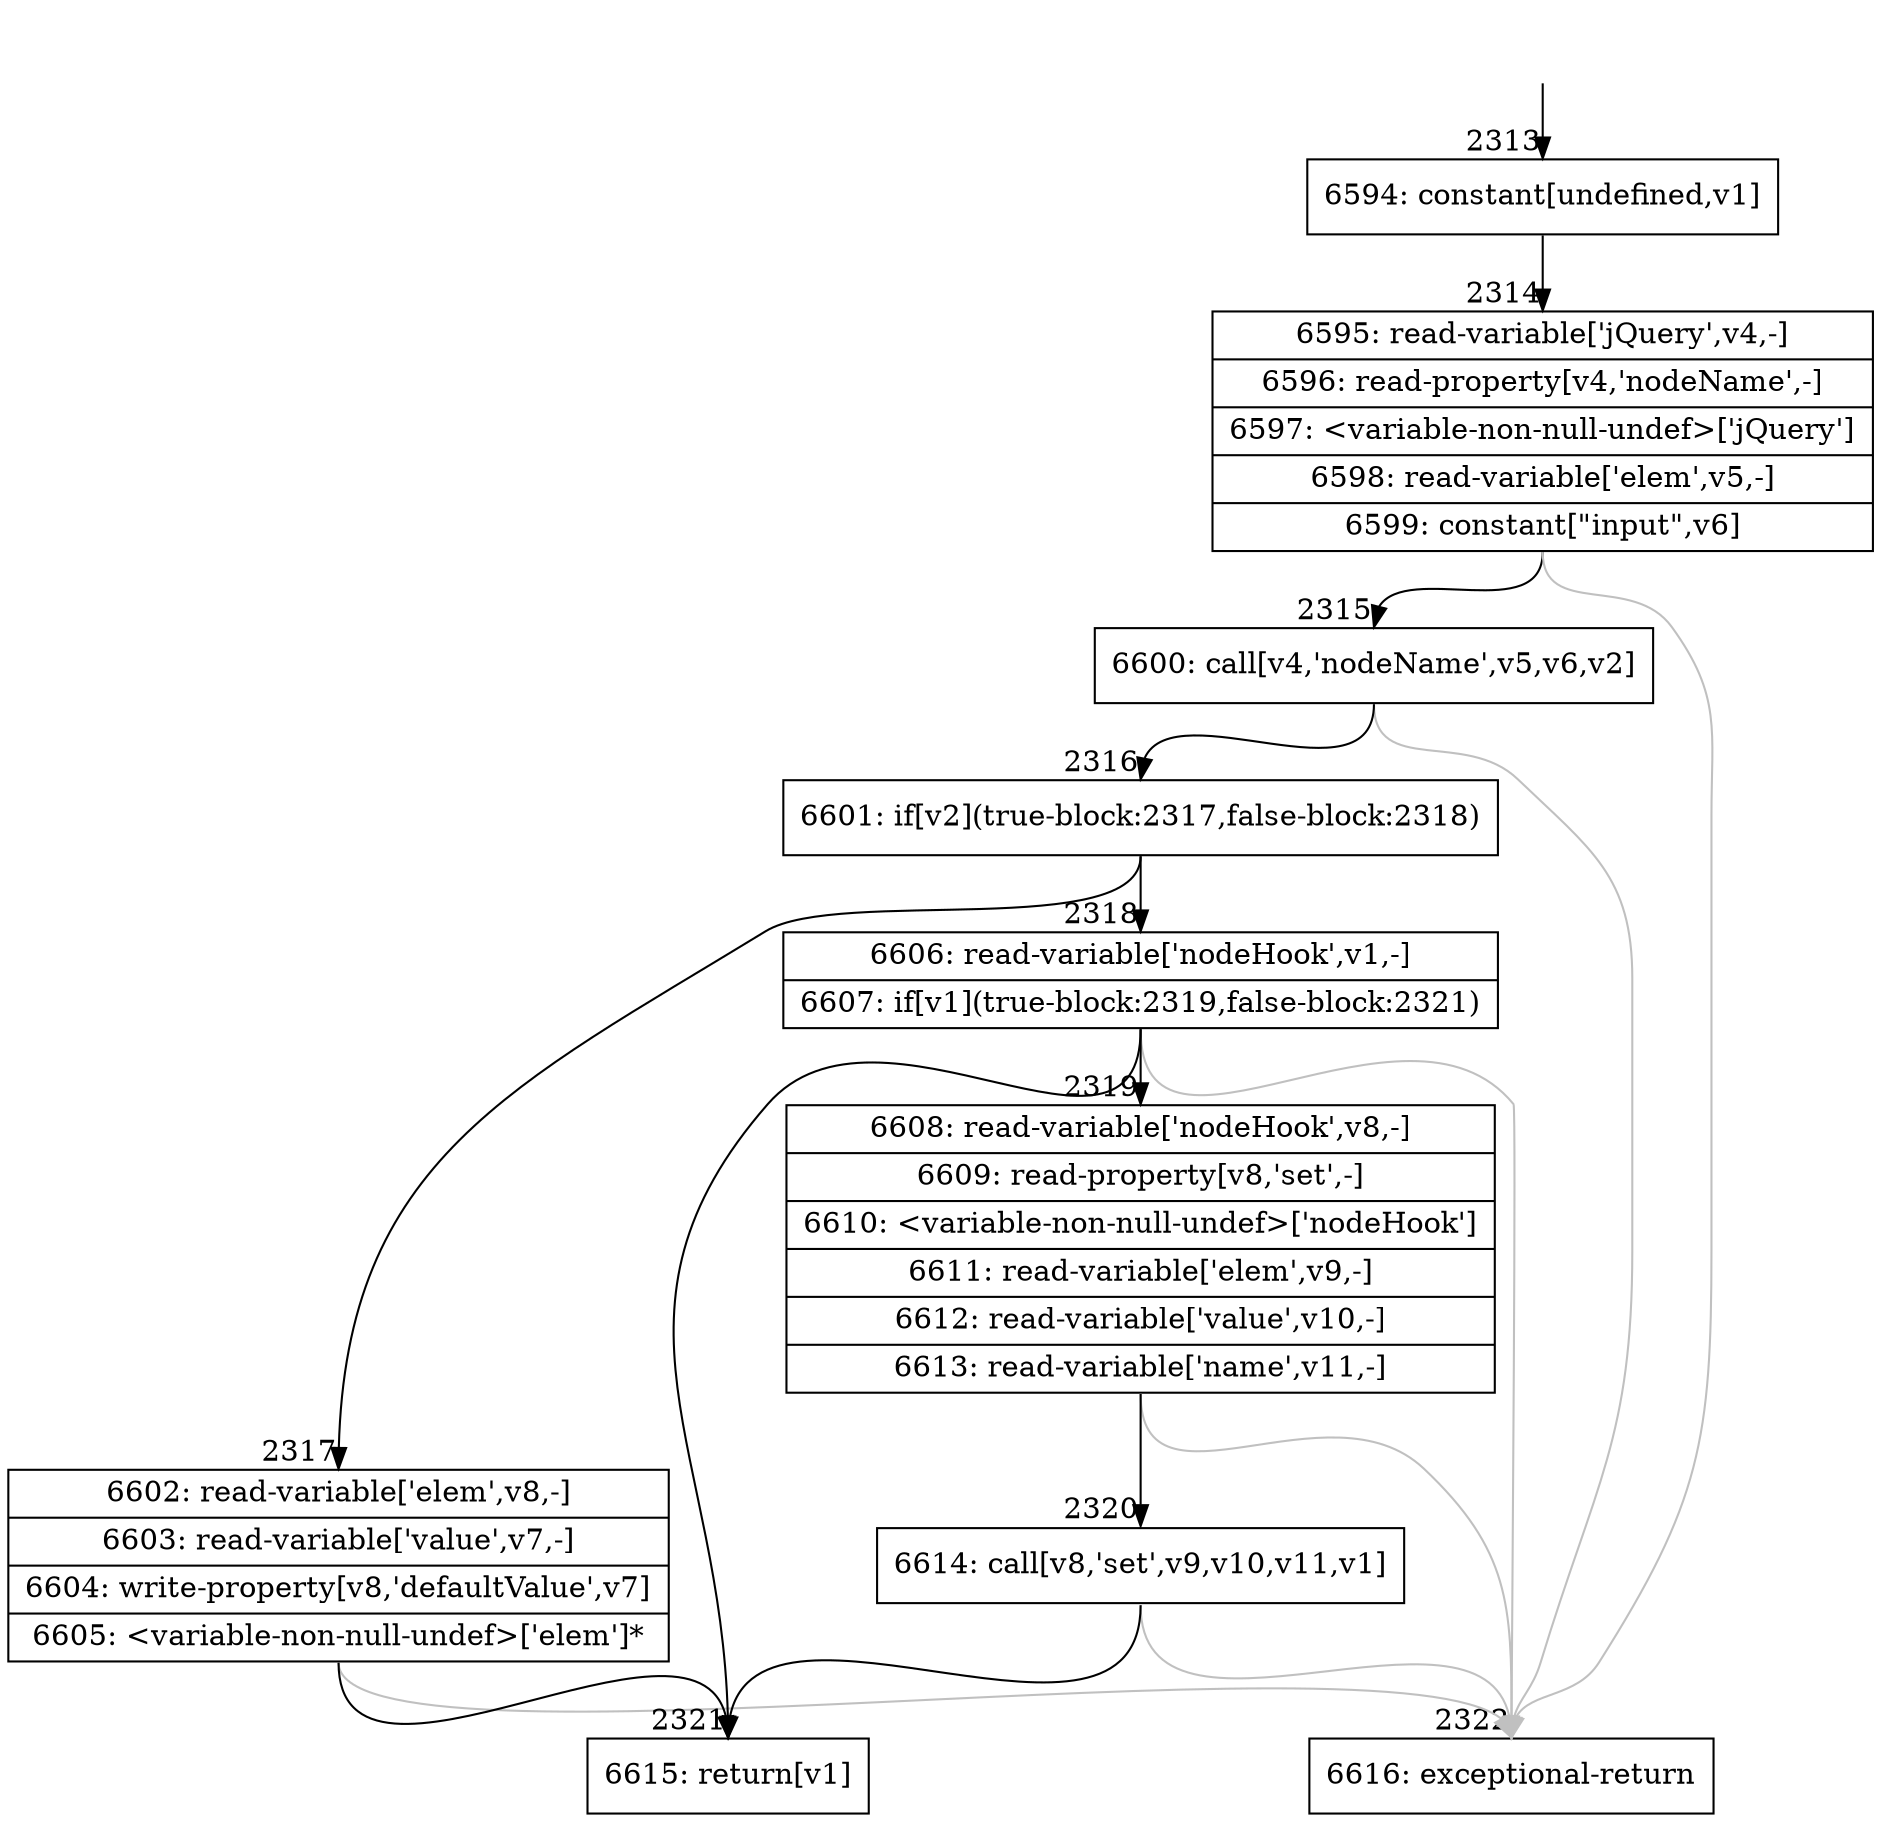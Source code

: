 digraph {
rankdir="TD"
BB_entry153[shape=none,label=""];
BB_entry153 -> BB2313 [tailport=s, headport=n, headlabel="    2313"]
BB2313 [shape=record label="{6594: constant[undefined,v1]}" ] 
BB2313 -> BB2314 [tailport=s, headport=n, headlabel="      2314"]
BB2314 [shape=record label="{6595: read-variable['jQuery',v4,-]|6596: read-property[v4,'nodeName',-]|6597: \<variable-non-null-undef\>['jQuery']|6598: read-variable['elem',v5,-]|6599: constant[\"input\",v6]}" ] 
BB2314 -> BB2315 [tailport=s, headport=n, headlabel="      2315"]
BB2314 -> BB2322 [tailport=s, headport=n, color=gray, headlabel="      2322"]
BB2315 [shape=record label="{6600: call[v4,'nodeName',v5,v6,v2]}" ] 
BB2315 -> BB2316 [tailport=s, headport=n, headlabel="      2316"]
BB2315 -> BB2322 [tailport=s, headport=n, color=gray]
BB2316 [shape=record label="{6601: if[v2](true-block:2317,false-block:2318)}" ] 
BB2316 -> BB2317 [tailport=s, headport=n, headlabel="      2317"]
BB2316 -> BB2318 [tailport=s, headport=n, headlabel="      2318"]
BB2317 [shape=record label="{6602: read-variable['elem',v8,-]|6603: read-variable['value',v7,-]|6604: write-property[v8,'defaultValue',v7]|6605: \<variable-non-null-undef\>['elem']*}" ] 
BB2317 -> BB2321 [tailport=s, headport=n, headlabel="      2321"]
BB2317 -> BB2322 [tailport=s, headport=n, color=gray]
BB2318 [shape=record label="{6606: read-variable['nodeHook',v1,-]|6607: if[v1](true-block:2319,false-block:2321)}" ] 
BB2318 -> BB2321 [tailport=s, headport=n]
BB2318 -> BB2319 [tailport=s, headport=n, headlabel="      2319"]
BB2318 -> BB2322 [tailport=s, headport=n, color=gray]
BB2319 [shape=record label="{6608: read-variable['nodeHook',v8,-]|6609: read-property[v8,'set',-]|6610: \<variable-non-null-undef\>['nodeHook']|6611: read-variable['elem',v9,-]|6612: read-variable['value',v10,-]|6613: read-variable['name',v11,-]}" ] 
BB2319 -> BB2320 [tailport=s, headport=n, headlabel="      2320"]
BB2319 -> BB2322 [tailport=s, headport=n, color=gray]
BB2320 [shape=record label="{6614: call[v8,'set',v9,v10,v11,v1]}" ] 
BB2320 -> BB2321 [tailport=s, headport=n]
BB2320 -> BB2322 [tailport=s, headport=n, color=gray]
BB2321 [shape=record label="{6615: return[v1]}" ] 
BB2322 [shape=record label="{6616: exceptional-return}" ] 
}
